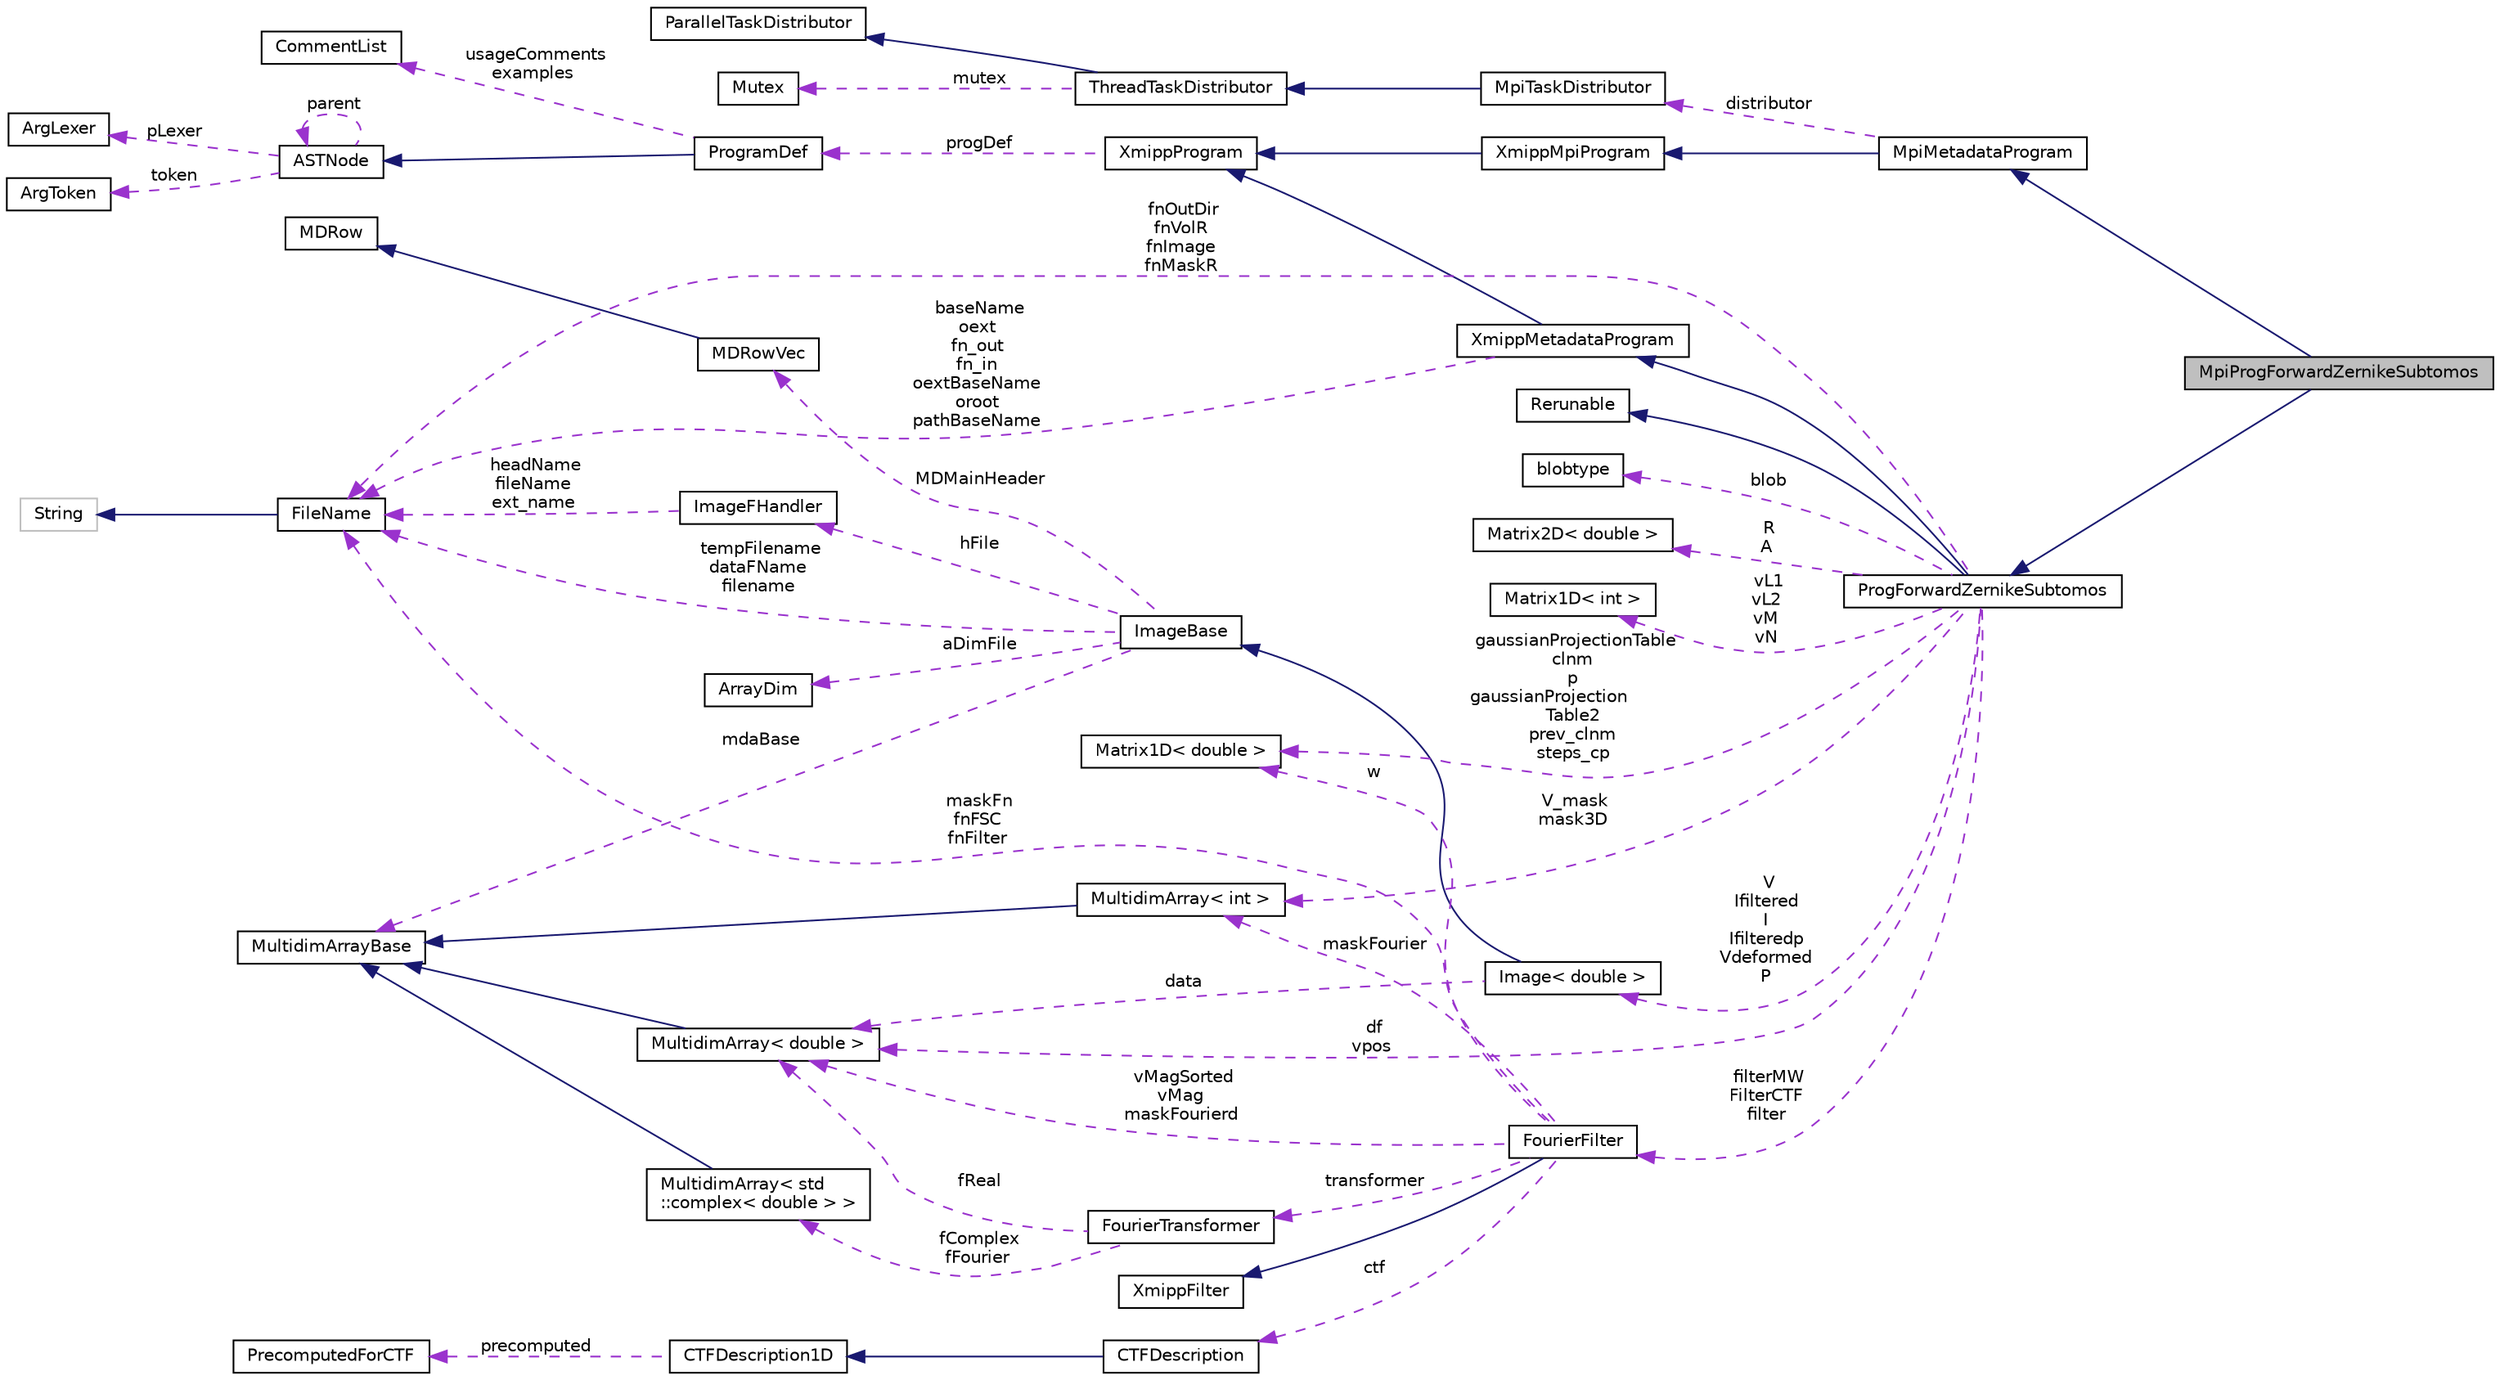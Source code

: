 digraph "MpiProgForwardZernikeSubtomos"
{
  edge [fontname="Helvetica",fontsize="10",labelfontname="Helvetica",labelfontsize="10"];
  node [fontname="Helvetica",fontsize="10",shape=record];
  rankdir="LR";
  Node7 [label="MpiProgForwardZernikeSubtomos",height=0.2,width=0.4,color="black", fillcolor="grey75", style="filled", fontcolor="black"];
  Node8 -> Node7 [dir="back",color="midnightblue",fontsize="10",style="solid",fontname="Helvetica"];
  Node8 [label="ProgForwardZernikeSubtomos",height=0.2,width=0.4,color="black", fillcolor="white", style="filled",URL="$classProgForwardZernikeSubtomos.html"];
  Node9 -> Node8 [dir="back",color="midnightblue",fontsize="10",style="solid",fontname="Helvetica"];
  Node9 [label="XmippMetadataProgram",height=0.2,width=0.4,color="black", fillcolor="white", style="filled",URL="$classXmippMetadataProgram.html"];
  Node10 -> Node9 [dir="back",color="midnightblue",fontsize="10",style="solid",fontname="Helvetica"];
  Node10 [label="XmippProgram",height=0.2,width=0.4,color="black", fillcolor="white", style="filled",URL="$classXmippProgram.html"];
  Node11 -> Node10 [dir="back",color="darkorchid3",fontsize="10",style="dashed",label=" progDef" ,fontname="Helvetica"];
  Node11 [label="ProgramDef",height=0.2,width=0.4,color="black", fillcolor="white", style="filled",URL="$classProgramDef.html"];
  Node12 -> Node11 [dir="back",color="midnightblue",fontsize="10",style="solid",fontname="Helvetica"];
  Node12 [label="ASTNode",height=0.2,width=0.4,color="black", fillcolor="white", style="filled",URL="$classASTNode.html"];
  Node13 -> Node12 [dir="back",color="darkorchid3",fontsize="10",style="dashed",label=" token" ,fontname="Helvetica"];
  Node13 [label="ArgToken",height=0.2,width=0.4,color="black", fillcolor="white", style="filled",URL="$classArgToken.html"];
  Node14 -> Node12 [dir="back",color="darkorchid3",fontsize="10",style="dashed",label=" pLexer" ,fontname="Helvetica"];
  Node14 [label="ArgLexer",height=0.2,width=0.4,color="black", fillcolor="white", style="filled",URL="$classArgLexer.html"];
  Node12 -> Node12 [dir="back",color="darkorchid3",fontsize="10",style="dashed",label=" parent" ,fontname="Helvetica"];
  Node15 -> Node11 [dir="back",color="darkorchid3",fontsize="10",style="dashed",label=" usageComments\nexamples" ,fontname="Helvetica"];
  Node15 [label="CommentList",height=0.2,width=0.4,color="black", fillcolor="white", style="filled",URL="$classCommentList.html"];
  Node16 -> Node9 [dir="back",color="darkorchid3",fontsize="10",style="dashed",label=" baseName\noext\nfn_out\nfn_in\noextBaseName\noroot\npathBaseName" ,fontname="Helvetica"];
  Node16 [label="FileName",height=0.2,width=0.4,color="black", fillcolor="white", style="filled",URL="$classFileName.html"];
  Node17 -> Node16 [dir="back",color="midnightblue",fontsize="10",style="solid",fontname="Helvetica"];
  Node17 [label="String",height=0.2,width=0.4,color="grey75", fillcolor="white", style="filled"];
  Node18 -> Node8 [dir="back",color="midnightblue",fontsize="10",style="solid",fontname="Helvetica"];
  Node18 [label="Rerunable",height=0.2,width=0.4,color="black", fillcolor="white", style="filled",URL="$classRerunable.html"];
  Node19 -> Node8 [dir="back",color="darkorchid3",fontsize="10",style="dashed",label=" blob" ,fontname="Helvetica"];
  Node19 [label="blobtype",height=0.2,width=0.4,color="black", fillcolor="white", style="filled",URL="$structblobtype.html"];
  Node20 -> Node8 [dir="back",color="darkorchid3",fontsize="10",style="dashed",label=" R\nA" ,fontname="Helvetica"];
  Node20 [label="Matrix2D\< double \>",height=0.2,width=0.4,color="black", fillcolor="white", style="filled",URL="$classMatrix2D.html"];
  Node21 -> Node8 [dir="back",color="darkorchid3",fontsize="10",style="dashed",label=" V\nIfiltered\nI\nIfilteredp\nVdeformed\nP" ,fontname="Helvetica"];
  Node21 [label="Image\< double \>",height=0.2,width=0.4,color="black", fillcolor="white", style="filled",URL="$classImage.html"];
  Node22 -> Node21 [dir="back",color="midnightblue",fontsize="10",style="solid",fontname="Helvetica"];
  Node22 [label="ImageBase",height=0.2,width=0.4,color="black", fillcolor="white", style="filled",URL="$classImageBase.html",tooltip="Image base class. "];
  Node23 -> Node22 [dir="back",color="darkorchid3",fontsize="10",style="dashed",label=" mdaBase" ,fontname="Helvetica"];
  Node23 [label="MultidimArrayBase",height=0.2,width=0.4,color="black", fillcolor="white", style="filled",URL="$classMultidimArrayBase.html"];
  Node24 -> Node22 [dir="back",color="darkorchid3",fontsize="10",style="dashed",label=" MDMainHeader" ,fontname="Helvetica"];
  Node24 [label="MDRowVec",height=0.2,width=0.4,color="black", fillcolor="white", style="filled",URL="$classMDRowVec.html"];
  Node25 -> Node24 [dir="back",color="midnightblue",fontsize="10",style="solid",fontname="Helvetica"];
  Node25 [label="MDRow",height=0.2,width=0.4,color="black", fillcolor="white", style="filled",URL="$classMDRow.html"];
  Node26 -> Node22 [dir="back",color="darkorchid3",fontsize="10",style="dashed",label=" hFile" ,fontname="Helvetica"];
  Node26 [label="ImageFHandler",height=0.2,width=0.4,color="black", fillcolor="white", style="filled",URL="$structImageFHandler.html"];
  Node16 -> Node26 [dir="back",color="darkorchid3",fontsize="10",style="dashed",label=" headName\nfileName\next_name" ,fontname="Helvetica"];
  Node27 -> Node22 [dir="back",color="darkorchid3",fontsize="10",style="dashed",label=" aDimFile" ,fontname="Helvetica"];
  Node27 [label="ArrayDim",height=0.2,width=0.4,color="black", fillcolor="white", style="filled",URL="$structArrayDim.html"];
  Node16 -> Node22 [dir="back",color="darkorchid3",fontsize="10",style="dashed",label=" tempFilename\ndataFName\nfilename" ,fontname="Helvetica"];
  Node28 -> Node21 [dir="back",color="darkorchid3",fontsize="10",style="dashed",label=" data" ,fontname="Helvetica"];
  Node28 [label="MultidimArray\< double \>",height=0.2,width=0.4,color="black", fillcolor="white", style="filled",URL="$classMultidimArray.html"];
  Node23 -> Node28 [dir="back",color="midnightblue",fontsize="10",style="solid",fontname="Helvetica"];
  Node29 -> Node8 [dir="back",color="darkorchid3",fontsize="10",style="dashed",label=" gaussianProjectionTable\nclnm\np\ngaussianProjection\lTable2\nprev_clnm\nsteps_cp" ,fontname="Helvetica"];
  Node29 [label="Matrix1D\< double \>",height=0.2,width=0.4,color="black", fillcolor="white", style="filled",URL="$classMatrix1D.html"];
  Node28 -> Node8 [dir="back",color="darkorchid3",fontsize="10",style="dashed",label=" df\nvpos" ,fontname="Helvetica"];
  Node30 -> Node8 [dir="back",color="darkorchid3",fontsize="10",style="dashed",label=" V_mask\nmask3D" ,fontname="Helvetica"];
  Node30 [label="MultidimArray\< int \>",height=0.2,width=0.4,color="black", fillcolor="white", style="filled",URL="$classMultidimArray.html"];
  Node23 -> Node30 [dir="back",color="midnightblue",fontsize="10",style="solid",fontname="Helvetica"];
  Node31 -> Node8 [dir="back",color="darkorchid3",fontsize="10",style="dashed",label=" filterMW\nFilterCTF\nfilter" ,fontname="Helvetica"];
  Node31 [label="FourierFilter",height=0.2,width=0.4,color="black", fillcolor="white", style="filled",URL="$classFourierFilter.html"];
  Node32 -> Node31 [dir="back",color="midnightblue",fontsize="10",style="solid",fontname="Helvetica"];
  Node32 [label="XmippFilter",height=0.2,width=0.4,color="black", fillcolor="white", style="filled",URL="$classXmippFilter.html"];
  Node33 -> Node31 [dir="back",color="darkorchid3",fontsize="10",style="dashed",label=" transformer" ,fontname="Helvetica"];
  Node33 [label="FourierTransformer",height=0.2,width=0.4,color="black", fillcolor="white", style="filled",URL="$classFourierTransformer.html"];
  Node28 -> Node33 [dir="back",color="darkorchid3",fontsize="10",style="dashed",label=" fReal" ,fontname="Helvetica"];
  Node34 -> Node33 [dir="back",color="darkorchid3",fontsize="10",style="dashed",label=" fComplex\nfFourier" ,fontname="Helvetica"];
  Node34 [label="MultidimArray\< std\l::complex\< double \> \>",height=0.2,width=0.4,color="black", fillcolor="white", style="filled",URL="$classMultidimArray.html"];
  Node23 -> Node34 [dir="back",color="midnightblue",fontsize="10",style="solid",fontname="Helvetica"];
  Node35 -> Node31 [dir="back",color="darkorchid3",fontsize="10",style="dashed",label=" ctf" ,fontname="Helvetica"];
  Node35 [label="CTFDescription",height=0.2,width=0.4,color="black", fillcolor="white", style="filled",URL="$classCTFDescription.html"];
  Node36 -> Node35 [dir="back",color="midnightblue",fontsize="10",style="solid",fontname="Helvetica"];
  Node36 [label="CTFDescription1D",height=0.2,width=0.4,color="black", fillcolor="white", style="filled",URL="$classCTFDescription1D.html"];
  Node37 -> Node36 [dir="back",color="darkorchid3",fontsize="10",style="dashed",label=" precomputed" ,fontname="Helvetica"];
  Node37 [label="PrecomputedForCTF",height=0.2,width=0.4,color="black", fillcolor="white", style="filled",URL="$classPrecomputedForCTF.html"];
  Node29 -> Node31 [dir="back",color="darkorchid3",fontsize="10",style="dashed",label=" w" ,fontname="Helvetica"];
  Node28 -> Node31 [dir="back",color="darkorchid3",fontsize="10",style="dashed",label=" vMagSorted\nvMag\nmaskFourierd" ,fontname="Helvetica"];
  Node30 -> Node31 [dir="back",color="darkorchid3",fontsize="10",style="dashed",label=" maskFourier" ,fontname="Helvetica"];
  Node16 -> Node31 [dir="back",color="darkorchid3",fontsize="10",style="dashed",label=" maskFn\nfnFSC\nfnFilter" ,fontname="Helvetica"];
  Node38 -> Node8 [dir="back",color="darkorchid3",fontsize="10",style="dashed",label=" vL1\nvL2\nvM\nvN" ,fontname="Helvetica"];
  Node38 [label="Matrix1D\< int \>",height=0.2,width=0.4,color="black", fillcolor="white", style="filled",URL="$classMatrix1D.html"];
  Node16 -> Node8 [dir="back",color="darkorchid3",fontsize="10",style="dashed",label=" fnOutDir\nfnVolR\nfnImage\nfnMaskR" ,fontname="Helvetica"];
  Node39 -> Node7 [dir="back",color="midnightblue",fontsize="10",style="solid",fontname="Helvetica"];
  Node39 [label="MpiMetadataProgram",height=0.2,width=0.4,color="black", fillcolor="white", style="filled",URL="$classMpiMetadataProgram.html"];
  Node40 -> Node39 [dir="back",color="midnightblue",fontsize="10",style="solid",fontname="Helvetica"];
  Node40 [label="XmippMpiProgram",height=0.2,width=0.4,color="black", fillcolor="white", style="filled",URL="$classXmippMpiProgram.html"];
  Node10 -> Node40 [dir="back",color="midnightblue",fontsize="10",style="solid",fontname="Helvetica"];
  Node41 -> Node39 [dir="back",color="darkorchid3",fontsize="10",style="dashed",label=" distributor" ,fontname="Helvetica"];
  Node41 [label="MpiTaskDistributor",height=0.2,width=0.4,color="black", fillcolor="white", style="filled",URL="$classMpiTaskDistributor.html"];
  Node42 -> Node41 [dir="back",color="midnightblue",fontsize="10",style="solid",fontname="Helvetica"];
  Node42 [label="ThreadTaskDistributor",height=0.2,width=0.4,color="black", fillcolor="white", style="filled",URL="$classThreadTaskDistributor.html"];
  Node43 -> Node42 [dir="back",color="midnightblue",fontsize="10",style="solid",fontname="Helvetica"];
  Node43 [label="ParallelTaskDistributor",height=0.2,width=0.4,color="black", fillcolor="white", style="filled",URL="$classParallelTaskDistributor.html"];
  Node44 -> Node42 [dir="back",color="darkorchid3",fontsize="10",style="dashed",label=" mutex" ,fontname="Helvetica"];
  Node44 [label="Mutex",height=0.2,width=0.4,color="black", fillcolor="white", style="filled",URL="$classMutex.html"];
}
